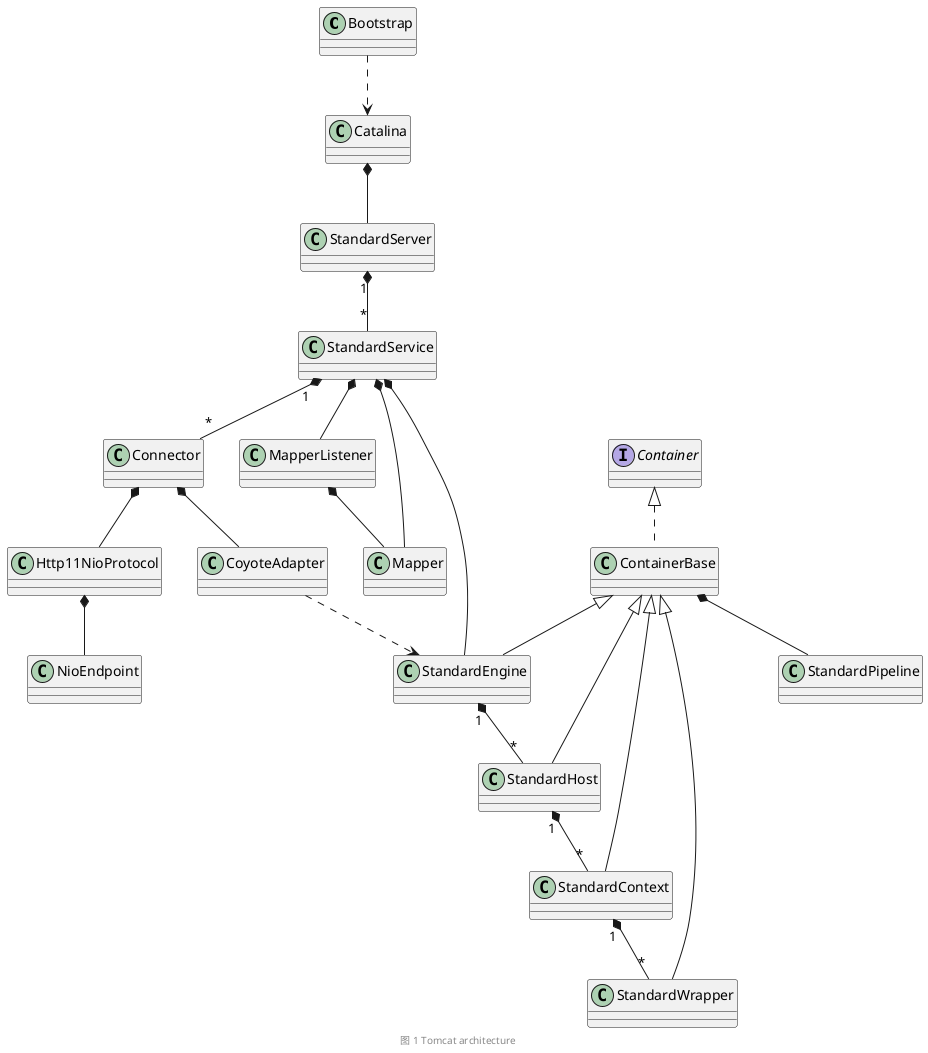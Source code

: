 @startuml

class Bootstrap

class Catalina

class StandardServer

class StandardService
class Connector

class Http11NioProtocol
class CoyoteAdapter
class NioEndpoint

class MapperListener
class Mapper

Connector *-- Http11NioProtocol
Connector *-- CoyoteAdapter
CoyoteAdapter ..> StandardEngine
Http11NioProtocol *-- NioEndpoint

StandardService *-- MapperListener
StandardService *-- Mapper

MapperListener *-- Mapper


interface Container
class ContainerBase
Container <|.. ContainerBase
class StandardEngine
class StandardHost
class StandardContext
class StandardWrapper
class StandardPipeline

Bootstrap ..> Catalina

Catalina *-- StandardServer
StandardServer "1" *-- "*" StandardService
StandardService "1" *-- "*" Connector
StandardService *-- StandardEngine
StandardEngine "1" *-- "*" StandardHost
StandardHost "1" *-- "*" StandardContext
StandardContext "1" *-- "*" StandardWrapper


ContainerBase <|-- StandardEngine
ContainerBase <|-- StandardHost
ContainerBase <|-- StandardContext
ContainerBase <|-- StandardWrapper
ContainerBase *-- StandardPipeline




footer
图 1 Tomcat architecture
endfooter

@enduml
